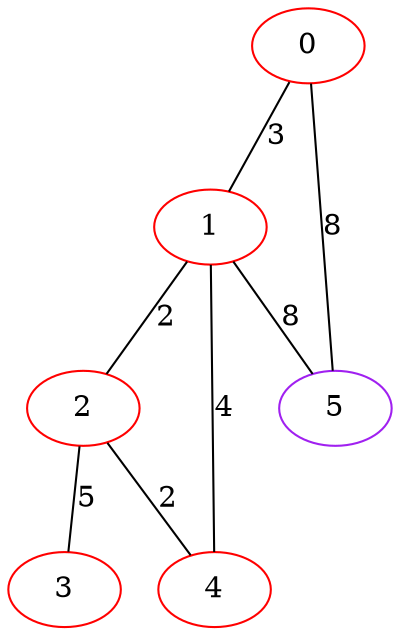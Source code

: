 graph "" {
0 [color=red, weight=1];
1 [color=red, weight=1];
2 [color=red, weight=1];
3 [color=red, weight=1];
4 [color=red, weight=1];
5 [color=purple, weight=4];
0 -- 1  [key=0, label=3];
0 -- 5  [key=0, label=8];
1 -- 2  [key=0, label=2];
1 -- 4  [key=0, label=4];
1 -- 5  [key=0, label=8];
2 -- 3  [key=0, label=5];
2 -- 4  [key=0, label=2];
}
